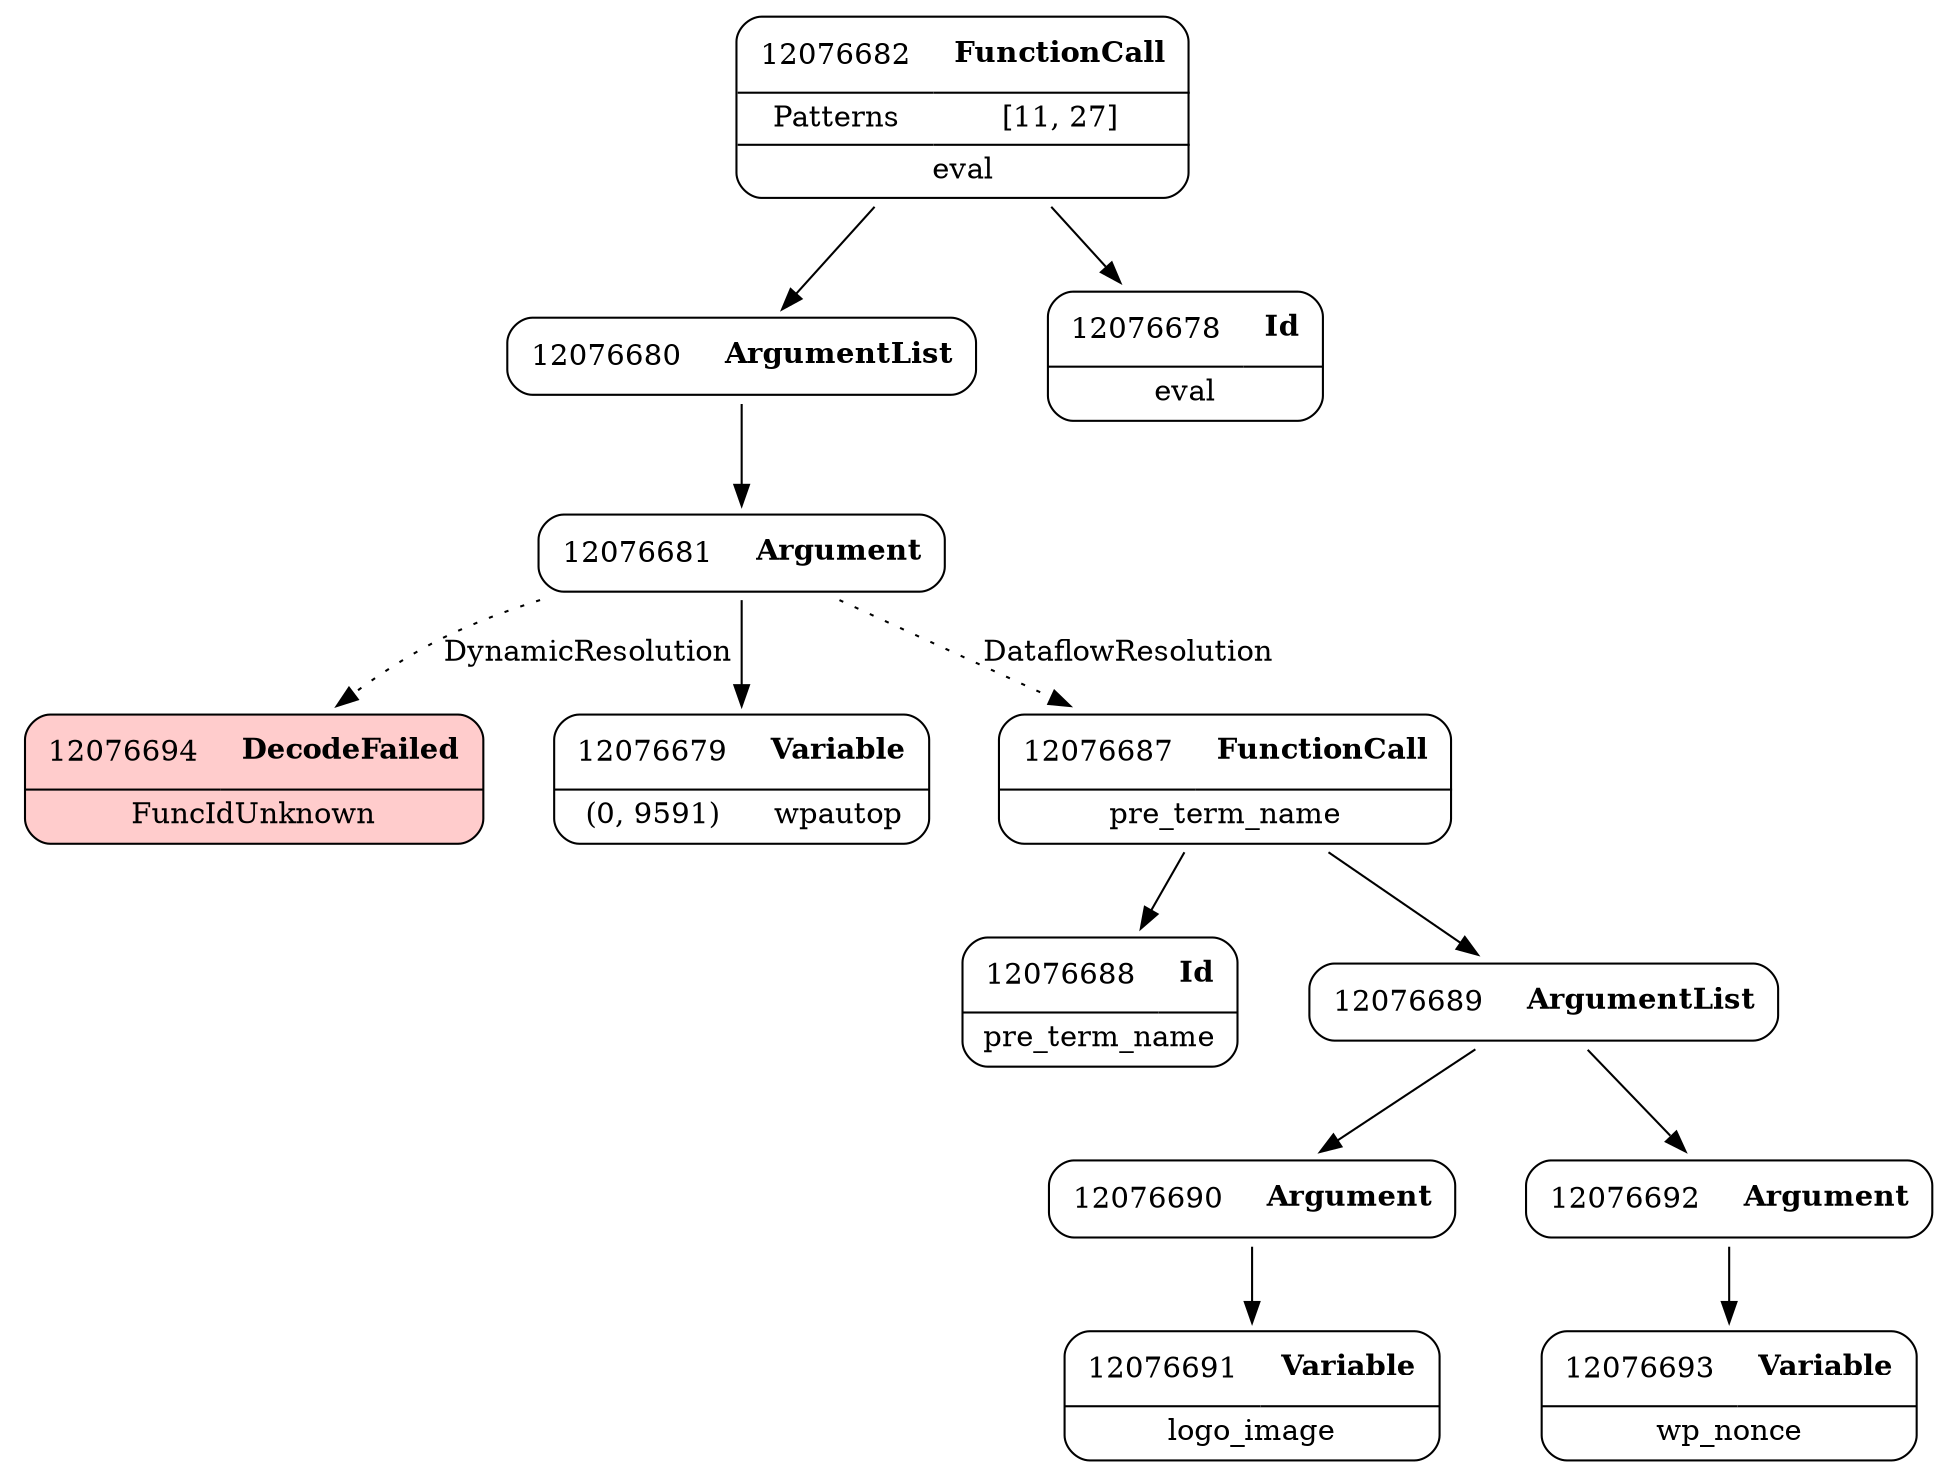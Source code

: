digraph ast {
node [shape=none];
12076688 [label=<<TABLE border='1' cellspacing='0' cellpadding='10' style='rounded' ><TR><TD border='0'>12076688</TD><TD border='0'><B>Id</B></TD></TR><HR/><TR><TD border='0' cellpadding='5' colspan='2'>pre_term_name</TD></TR></TABLE>>];
12076689 [label=<<TABLE border='1' cellspacing='0' cellpadding='10' style='rounded' ><TR><TD border='0'>12076689</TD><TD border='0'><B>ArgumentList</B></TD></TR></TABLE>>];
12076689 -> 12076690 [weight=2];
12076689 -> 12076692 [weight=2];
12076690 [label=<<TABLE border='1' cellspacing='0' cellpadding='10' style='rounded' ><TR><TD border='0'>12076690</TD><TD border='0'><B>Argument</B></TD></TR></TABLE>>];
12076690 -> 12076691 [weight=2];
12076691 [label=<<TABLE border='1' cellspacing='0' cellpadding='10' style='rounded' ><TR><TD border='0'>12076691</TD><TD border='0'><B>Variable</B></TD></TR><HR/><TR><TD border='0' cellpadding='5' colspan='2'>logo_image</TD></TR></TABLE>>];
12076692 [label=<<TABLE border='1' cellspacing='0' cellpadding='10' style='rounded' ><TR><TD border='0'>12076692</TD><TD border='0'><B>Argument</B></TD></TR></TABLE>>];
12076692 -> 12076693 [weight=2];
12076693 [label=<<TABLE border='1' cellspacing='0' cellpadding='10' style='rounded' ><TR><TD border='0'>12076693</TD><TD border='0'><B>Variable</B></TD></TR><HR/><TR><TD border='0' cellpadding='5' colspan='2'>wp_nonce</TD></TR></TABLE>>];
12076694 [label=<<TABLE border='1' cellspacing='0' cellpadding='10' style='rounded' bgcolor='#FFCCCC' ><TR><TD border='0'>12076694</TD><TD border='0'><B>DecodeFailed</B></TD></TR><HR/><TR><TD border='0' cellpadding='5' colspan='2'>FuncIdUnknown</TD></TR></TABLE>>];
12076680 [label=<<TABLE border='1' cellspacing='0' cellpadding='10' style='rounded' ><TR><TD border='0'>12076680</TD><TD border='0'><B>ArgumentList</B></TD></TR></TABLE>>];
12076680 -> 12076681 [weight=2];
12076681 [label=<<TABLE border='1' cellspacing='0' cellpadding='10' style='rounded' ><TR><TD border='0'>12076681</TD><TD border='0'><B>Argument</B></TD></TR></TABLE>>];
12076681 -> 12076679 [weight=2];
12076681 -> 12076694 [style=dotted,label=DynamicResolution];
12076681 -> 12076687 [style=dotted,label=DataflowResolution];
12076682 [label=<<TABLE border='1' cellspacing='0' cellpadding='10' style='rounded' ><TR><TD border='0'>12076682</TD><TD border='0'><B>FunctionCall</B></TD></TR><HR/><TR><TD border='0' cellpadding='5'>Patterns</TD><TD border='0' cellpadding='5'>[11, 27]</TD></TR><HR/><TR><TD border='0' cellpadding='5' colspan='2'>eval</TD></TR></TABLE>>];
12076682 -> 12076678 [weight=2];
12076682 -> 12076680 [weight=2];
12076687 [label=<<TABLE border='1' cellspacing='0' cellpadding='10' style='rounded' ><TR><TD border='0'>12076687</TD><TD border='0'><B>FunctionCall</B></TD></TR><HR/><TR><TD border='0' cellpadding='5' colspan='2'>pre_term_name</TD></TR></TABLE>>];
12076687 -> 12076688 [weight=2];
12076687 -> 12076689 [weight=2];
12076678 [label=<<TABLE border='1' cellspacing='0' cellpadding='10' style='rounded' ><TR><TD border='0'>12076678</TD><TD border='0'><B>Id</B></TD></TR><HR/><TR><TD border='0' cellpadding='5' colspan='2'>eval</TD></TR></TABLE>>];
12076679 [label=<<TABLE border='1' cellspacing='0' cellpadding='10' style='rounded' ><TR><TD border='0'>12076679</TD><TD border='0'><B>Variable</B></TD></TR><HR/><TR><TD border='0' cellpadding='5'>(0, 9591)</TD><TD border='0' cellpadding='5'>wpautop</TD></TR></TABLE>>];
}
